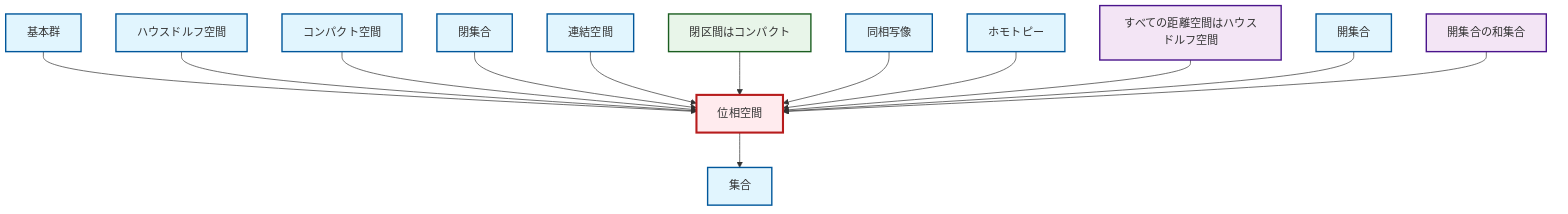 graph TD
    classDef definition fill:#e1f5fe,stroke:#01579b,stroke-width:2px
    classDef theorem fill:#f3e5f5,stroke:#4a148c,stroke-width:2px
    classDef axiom fill:#fff3e0,stroke:#e65100,stroke-width:2px
    classDef example fill:#e8f5e9,stroke:#1b5e20,stroke-width:2px
    classDef current fill:#ffebee,stroke:#b71c1c,stroke-width:3px
    def-topological-space["位相空間"]:::definition
    def-homeomorphism["同相写像"]:::definition
    def-open-set["開集合"]:::definition
    def-set["集合"]:::definition
    thm-metric-hausdorff["すべての距離空間はハウスドルフ空間"]:::theorem
    def-closed-set["閉集合"]:::definition
    def-hausdorff["ハウスドルフ空間"]:::definition
    thm-union-open-sets["開集合の和集合"]:::theorem
    def-homotopy["ホモトピー"]:::definition
    def-compact["コンパクト空間"]:::definition
    ex-closed-interval-compact["閉区間はコンパクト"]:::example
    def-connected["連結空間"]:::definition
    def-fundamental-group["基本群"]:::definition
    def-fundamental-group --> def-topological-space
    def-hausdorff --> def-topological-space
    def-compact --> def-topological-space
    def-closed-set --> def-topological-space
    def-connected --> def-topological-space
    ex-closed-interval-compact --> def-topological-space
    def-homeomorphism --> def-topological-space
    def-topological-space --> def-set
    def-homotopy --> def-topological-space
    thm-metric-hausdorff --> def-topological-space
    def-open-set --> def-topological-space
    thm-union-open-sets --> def-topological-space
    class def-topological-space current